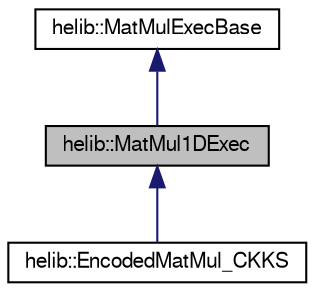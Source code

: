digraph "helib::MatMul1DExec"
{
  edge [fontname="FreeSans",fontsize="10",labelfontname="FreeSans",labelfontsize="10"];
  node [fontname="FreeSans",fontsize="10",shape=record];
  Node0 [label="helib::MatMul1DExec",height=0.2,width=0.4,color="black", fillcolor="grey75", style="filled", fontcolor="black"];
  Node1 -> Node0 [dir="back",color="midnightblue",fontsize="10",style="solid"];
  Node1 [label="helib::MatMulExecBase",height=0.2,width=0.4,color="black", fillcolor="white", style="filled",URL="$classhelib_1_1_mat_mul_exec_base.html"];
  Node0 -> Node2 [dir="back",color="midnightblue",fontsize="10",style="solid"];
  Node2 [label="helib::EncodedMatMul_CKKS",height=0.2,width=0.4,color="black", fillcolor="white", style="filled",URL="$classhelib_1_1_encoded_mat_mul___c_k_k_s.html"];
}
